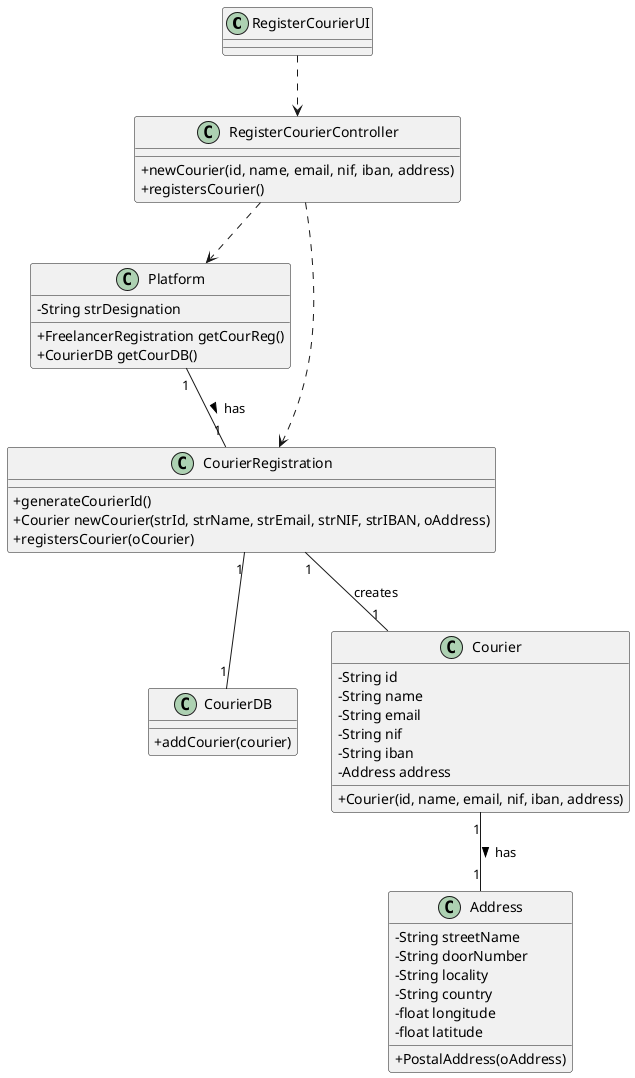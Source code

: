 @startuml
skinparam classAttributeIconSize 0


class RegisterCourierUI {
    
}

class RegisterCourierController {
    
  +newCourier(id, name, email, nif, iban, address)
  +registersCourier()
}

class Platform {
  -String strDesignation
  +FreelancerRegistration getCourReg()
  +CourierDB getCourDB()
}

class CourierRegistration {

  +generateCourierId()
  +Courier newCourier(strId, strName, strEmail, strNIF, strIBAN, oAddress)
  +registersCourier(oCourier)

}

class CourierDB {
  +addCourier(courier)
}


class Courier {
    -String id
    -String name
    -String email
    -String nif
    -String iban
    -Address address

   +Courier(id, name, email, nif, iban, address)

}

class Address{
 -String streetName
   -String doorNumber
   -String locality
   -String country
   -float longitude
   -float latitude

  +PostalAddress(oAddress)

}

Platform "1" -- "1" CourierRegistration: has >

CourierRegistration "1" -- "1" CourierDB
CourierRegistration "1" -- "1" Courier : creates

RegisterCourierUI ..> RegisterCourierController

RegisterCourierController ..> Platform
RegisterCourierController ..> CourierRegistration

Courier "1" -- "1" Address: has  >

@enduml


